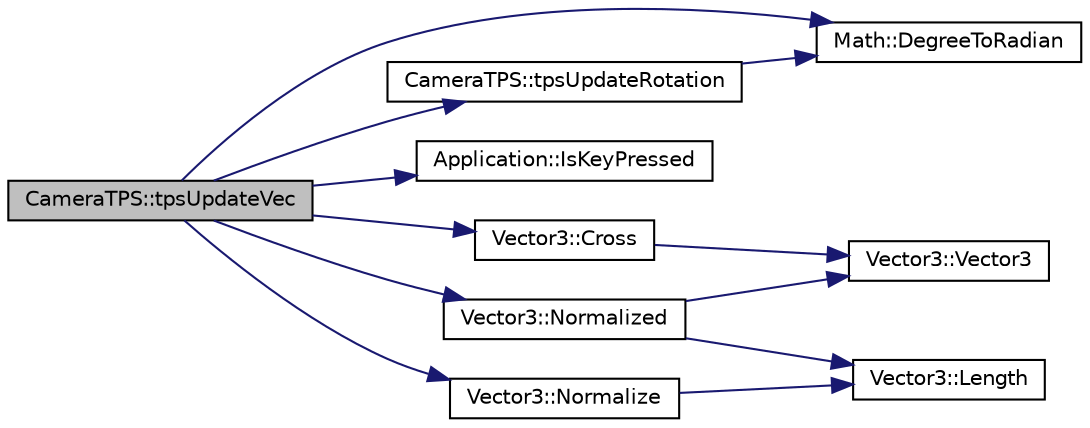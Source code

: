 digraph "CameraTPS::tpsUpdateVec"
{
  bgcolor="transparent";
  edge [fontname="Helvetica",fontsize="10",labelfontname="Helvetica",labelfontsize="10"];
  node [fontname="Helvetica",fontsize="10",shape=record];
  rankdir="LR";
  Node1 [label="CameraTPS::tpsUpdateVec",height=0.2,width=0.4,color="black", fillcolor="grey75", style="filled", fontcolor="black"];
  Node1 -> Node2 [color="midnightblue",fontsize="10",style="solid",fontname="Helvetica"];
  Node2 [label="Vector3::Cross",height=0.2,width=0.4,color="black",URL="$structVector3.html#aa1cdc5357009b47fe585ddd61e263aad",tooltip="Cross product of 2 vectors. "];
  Node2 -> Node3 [color="midnightblue",fontsize="10",style="solid",fontname="Helvetica"];
  Node3 [label="Vector3::Vector3",height=0.2,width=0.4,color="black",URL="$structVector3.html#afa5e0c801fc2c8a820a54ea99302fe08",tooltip="Vector3 default constructor. "];
  Node1 -> Node4 [color="midnightblue",fontsize="10",style="solid",fontname="Helvetica"];
  Node4 [label="Math::DegreeToRadian",height=0.2,width=0.4,color="black",URL="$namespaceMath.html#ac04b987cc6c574a059e68cb58f58c09a",tooltip="Converts from degrees to radians. "];
  Node1 -> Node5 [color="midnightblue",fontsize="10",style="solid",fontname="Helvetica"];
  Node5 [label="Application::IsKeyPressed",height=0.2,width=0.4,color="black",URL="$classApplication.html#a72cc9bba26506a7c0f54c346dfbd5cfe"];
  Node1 -> Node6 [color="midnightblue",fontsize="10",style="solid",fontname="Helvetica"];
  Node6 [label="Vector3::Normalize",height=0.2,width=0.4,color="black",URL="$structVector3.html#aaef4f25a38878a640ab4a48002a7eff8",tooltip="Normalize this vector and return a reference to it. "];
  Node6 -> Node7 [color="midnightblue",fontsize="10",style="solid",fontname="Helvetica"];
  Node7 [label="Vector3::Length",height=0.2,width=0.4,color="black",URL="$structVector3.html#a200024a8442329de9a625ed58ffe7075",tooltip="Return length of vector. "];
  Node1 -> Node8 [color="midnightblue",fontsize="10",style="solid",fontname="Helvetica"];
  Node8 [label="Vector3::Normalized",height=0.2,width=0.4,color="black",URL="$structVector3.html#a2da0f00c5529bced69763320dac9c414",tooltip="Return a copy of this vector, normalized. "];
  Node8 -> Node7 [color="midnightblue",fontsize="10",style="solid",fontname="Helvetica"];
  Node8 -> Node3 [color="midnightblue",fontsize="10",style="solid",fontname="Helvetica"];
  Node1 -> Node9 [color="midnightblue",fontsize="10",style="solid",fontname="Helvetica"];
  Node9 [label="CameraTPS::tpsUpdateRotation",height=0.2,width=0.4,color="black",URL="$classCameraTPS.html#a187145d973095406211ad23707ef7587"];
  Node9 -> Node4 [color="midnightblue",fontsize="10",style="solid",fontname="Helvetica"];
}
